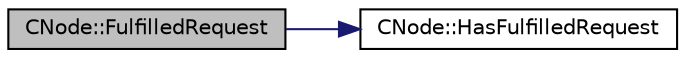 digraph "CNode::FulfilledRequest"
{
  edge [fontname="Helvetica",fontsize="10",labelfontname="Helvetica",labelfontsize="10"];
  node [fontname="Helvetica",fontsize="10",shape=record];
  rankdir="LR";
  Node157 [label="CNode::FulfilledRequest",height=0.2,width=0.4,color="black", fillcolor="grey75", style="filled", fontcolor="black"];
  Node157 -> Node158 [color="midnightblue",fontsize="10",style="solid",fontname="Helvetica"];
  Node158 [label="CNode::HasFulfilledRequest",height=0.2,width=0.4,color="black", fillcolor="white", style="filled",URL="$class_c_node.html#ae94af0e82ca84242e420fc53debe6f25"];
}
